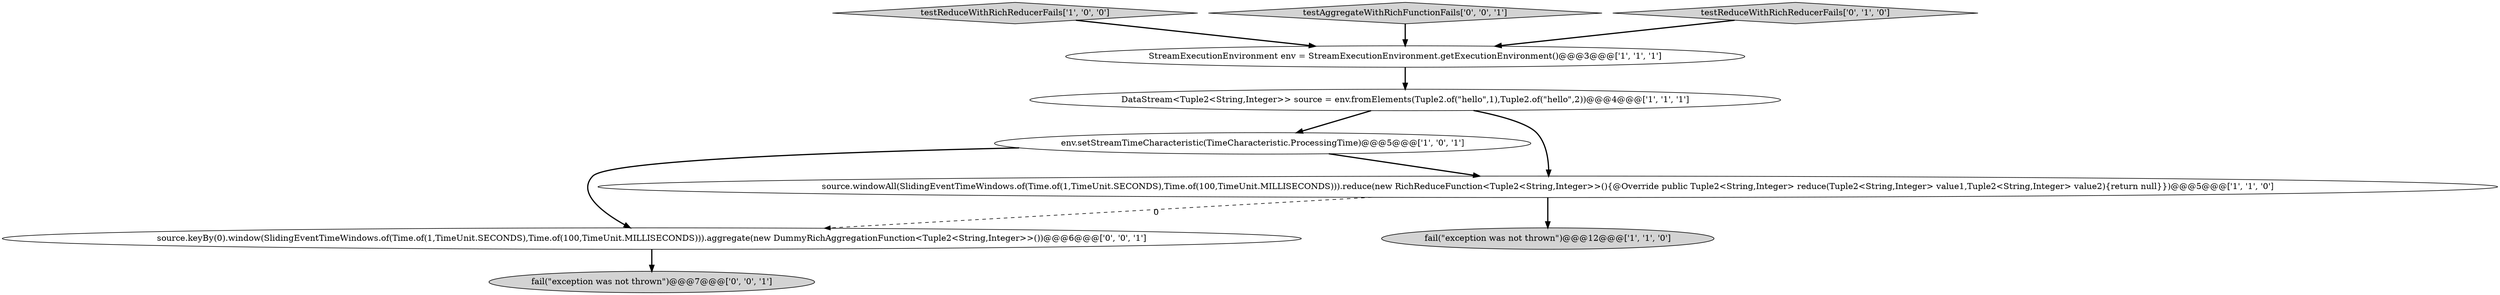 digraph {
2 [style = filled, label = "testReduceWithRichReducerFails['1', '0', '0']", fillcolor = lightgray, shape = diamond image = "AAA0AAABBB1BBB"];
9 [style = filled, label = "testAggregateWithRichFunctionFails['0', '0', '1']", fillcolor = lightgray, shape = diamond image = "AAA0AAABBB3BBB"];
5 [style = filled, label = "fail(\"exception was not thrown\")@@@12@@@['1', '1', '0']", fillcolor = lightgray, shape = ellipse image = "AAA0AAABBB1BBB"];
6 [style = filled, label = "testReduceWithRichReducerFails['0', '1', '0']", fillcolor = lightgray, shape = diamond image = "AAA0AAABBB2BBB"];
4 [style = filled, label = "DataStream<Tuple2<String,Integer>> source = env.fromElements(Tuple2.of(\"hello\",1),Tuple2.of(\"hello\",2))@@@4@@@['1', '1', '1']", fillcolor = white, shape = ellipse image = "AAA0AAABBB1BBB"];
0 [style = filled, label = "env.setStreamTimeCharacteristic(TimeCharacteristic.ProcessingTime)@@@5@@@['1', '0', '1']", fillcolor = white, shape = ellipse image = "AAA0AAABBB1BBB"];
7 [style = filled, label = "fail(\"exception was not thrown\")@@@7@@@['0', '0', '1']", fillcolor = lightgray, shape = ellipse image = "AAA0AAABBB3BBB"];
8 [style = filled, label = "source.keyBy(0).window(SlidingEventTimeWindows.of(Time.of(1,TimeUnit.SECONDS),Time.of(100,TimeUnit.MILLISECONDS))).aggregate(new DummyRichAggregationFunction<Tuple2<String,Integer>>())@@@6@@@['0', '0', '1']", fillcolor = white, shape = ellipse image = "AAA0AAABBB3BBB"];
3 [style = filled, label = "source.windowAll(SlidingEventTimeWindows.of(Time.of(1,TimeUnit.SECONDS),Time.of(100,TimeUnit.MILLISECONDS))).reduce(new RichReduceFunction<Tuple2<String,Integer>>(){@Override public Tuple2<String,Integer> reduce(Tuple2<String,Integer> value1,Tuple2<String,Integer> value2){return null}})@@@5@@@['1', '1', '0']", fillcolor = white, shape = ellipse image = "AAA0AAABBB1BBB"];
1 [style = filled, label = "StreamExecutionEnvironment env = StreamExecutionEnvironment.getExecutionEnvironment()@@@3@@@['1', '1', '1']", fillcolor = white, shape = ellipse image = "AAA0AAABBB1BBB"];
0->3 [style = bold, label=""];
3->8 [style = dashed, label="0"];
6->1 [style = bold, label=""];
4->3 [style = bold, label=""];
1->4 [style = bold, label=""];
3->5 [style = bold, label=""];
9->1 [style = bold, label=""];
2->1 [style = bold, label=""];
8->7 [style = bold, label=""];
4->0 [style = bold, label=""];
0->8 [style = bold, label=""];
}
